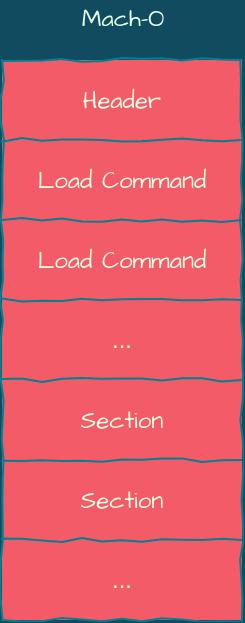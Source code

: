 <mxfile version="14.2.4" type="github" pages="2">
  <diagram id="kLP2BdOTn0ogQ7rsq4Yj" name="Page-1">
    <mxGraphModel dx="270" dy="321" grid="1" gridSize="10" guides="1" tooltips="1" connect="1" arrows="1" fold="1" page="0" pageScale="1" pageWidth="827" pageHeight="1169" background="#114B5F" math="0" shadow="0">
      <root>
        <mxCell id="0" />
        <mxCell id="1" parent="0" />
        <mxCell id="DcH6-fHPDkZ2MKy74Bkg-1" value="" style="shape=table;html=1;whiteSpace=wrap;startSize=0;container=1;collapsible=0;childLayout=tableLayout;comic=1;fillColor=#F45B69;strokeColor=#028090;fontColor=#E4FDE1;" vertex="1" parent="1">
          <mxGeometry x="540" y="190" width="120" height="280" as="geometry" />
        </mxCell>
        <mxCell id="DcH6-fHPDkZ2MKy74Bkg-2" value="" style="shape=partialRectangle;html=1;whiteSpace=wrap;collapsible=0;dropTarget=0;pointerEvents=0;fillColor=none;top=0;left=0;bottom=0;right=0;points=[[0,0.5],[1,0.5]];portConstraint=eastwest;strokeColor=#028090;fontColor=#E4FDE1;" vertex="1" parent="DcH6-fHPDkZ2MKy74Bkg-1">
          <mxGeometry width="120" height="40" as="geometry" />
        </mxCell>
        <mxCell id="DcH6-fHPDkZ2MKy74Bkg-3" value="&lt;font face=&quot;Architects Daughter&quot; data-font-src=&quot;https://fonts.googleapis.com/css?family=Architects+Daughter&quot;&gt;Header&lt;/font&gt;" style="shape=partialRectangle;html=1;whiteSpace=wrap;connectable=0;overflow=hidden;fillColor=none;top=0;left=0;bottom=0;right=0;strokeColor=#028090;fontColor=#E4FDE1;" vertex="1" parent="DcH6-fHPDkZ2MKy74Bkg-2">
          <mxGeometry width="120" height="40" as="geometry" />
        </mxCell>
        <mxCell id="DcH6-fHPDkZ2MKy74Bkg-4" value="" style="shape=partialRectangle;html=1;whiteSpace=wrap;collapsible=0;dropTarget=0;pointerEvents=0;fillColor=none;top=0;left=0;bottom=0;right=0;points=[[0,0.5],[1,0.5]];portConstraint=eastwest;strokeColor=#028090;fontColor=#E4FDE1;" vertex="1" parent="DcH6-fHPDkZ2MKy74Bkg-1">
          <mxGeometry y="40" width="120" height="40" as="geometry" />
        </mxCell>
        <mxCell id="DcH6-fHPDkZ2MKy74Bkg-5" value="&lt;span style=&quot;font-family: &amp;#34;architects daughter&amp;#34;&quot;&gt;Load Command&lt;/span&gt;" style="shape=partialRectangle;html=1;whiteSpace=wrap;connectable=0;overflow=hidden;fillColor=none;top=0;left=0;bottom=0;right=0;strokeColor=#028090;fontColor=#E4FDE1;" vertex="1" parent="DcH6-fHPDkZ2MKy74Bkg-4">
          <mxGeometry width="120" height="40" as="geometry" />
        </mxCell>
        <mxCell id="DcH6-fHPDkZ2MKy74Bkg-6" value="" style="shape=partialRectangle;html=1;whiteSpace=wrap;collapsible=0;dropTarget=0;pointerEvents=0;fillColor=none;top=0;left=0;bottom=0;right=0;points=[[0,0.5],[1,0.5]];portConstraint=eastwest;strokeColor=#028090;fontColor=#E4FDE1;" vertex="1" parent="DcH6-fHPDkZ2MKy74Bkg-1">
          <mxGeometry y="80" width="120" height="40" as="geometry" />
        </mxCell>
        <mxCell id="DcH6-fHPDkZ2MKy74Bkg-7" value="&lt;span style=&quot;font-family: &amp;#34;architects daughter&amp;#34;&quot;&gt;Load Command&lt;/span&gt;" style="shape=partialRectangle;html=1;whiteSpace=wrap;connectable=0;overflow=hidden;fillColor=none;top=0;left=0;bottom=0;right=0;strokeColor=#028090;fontColor=#E4FDE1;" vertex="1" parent="DcH6-fHPDkZ2MKy74Bkg-6">
          <mxGeometry width="120" height="40" as="geometry" />
        </mxCell>
        <mxCell id="DcH6-fHPDkZ2MKy74Bkg-8" value="" style="shape=partialRectangle;html=1;whiteSpace=wrap;collapsible=0;dropTarget=0;pointerEvents=0;fillColor=none;top=0;left=0;bottom=0;right=0;points=[[0,0.5],[1,0.5]];portConstraint=eastwest;strokeColor=#028090;fontColor=#E4FDE1;" vertex="1" parent="DcH6-fHPDkZ2MKy74Bkg-1">
          <mxGeometry y="120" width="120" height="40" as="geometry" />
        </mxCell>
        <mxCell id="DcH6-fHPDkZ2MKy74Bkg-9" value="..." style="shape=partialRectangle;html=1;whiteSpace=wrap;connectable=0;overflow=hidden;fillColor=none;top=0;left=0;bottom=0;right=0;strokeColor=#028090;fontColor=#E4FDE1;" vertex="1" parent="DcH6-fHPDkZ2MKy74Bkg-8">
          <mxGeometry width="120" height="40" as="geometry" />
        </mxCell>
        <mxCell id="DcH6-fHPDkZ2MKy74Bkg-10" value="" style="shape=partialRectangle;html=1;whiteSpace=wrap;collapsible=0;dropTarget=0;pointerEvents=0;fillColor=none;top=0;left=0;bottom=0;right=0;points=[[0,0.5],[1,0.5]];portConstraint=eastwest;strokeColor=#028090;fontColor=#E4FDE1;" vertex="1" parent="DcH6-fHPDkZ2MKy74Bkg-1">
          <mxGeometry y="160" width="120" height="40" as="geometry" />
        </mxCell>
        <mxCell id="DcH6-fHPDkZ2MKy74Bkg-11" value="&lt;span style=&quot;font-family: &amp;#34;architects daughter&amp;#34;&quot;&gt;Section&lt;/span&gt;" style="shape=partialRectangle;html=1;whiteSpace=wrap;connectable=0;overflow=hidden;fillColor=none;top=0;left=0;bottom=0;right=0;strokeColor=#028090;fontColor=#E4FDE1;" vertex="1" parent="DcH6-fHPDkZ2MKy74Bkg-10">
          <mxGeometry width="120" height="40" as="geometry" />
        </mxCell>
        <mxCell id="DcH6-fHPDkZ2MKy74Bkg-12" value="" style="shape=partialRectangle;html=1;whiteSpace=wrap;collapsible=0;dropTarget=0;pointerEvents=0;fillColor=none;top=0;left=0;bottom=0;right=0;points=[[0,0.5],[1,0.5]];portConstraint=eastwest;strokeColor=#028090;fontColor=#E4FDE1;" vertex="1" parent="DcH6-fHPDkZ2MKy74Bkg-1">
          <mxGeometry y="200" width="120" height="40" as="geometry" />
        </mxCell>
        <mxCell id="DcH6-fHPDkZ2MKy74Bkg-13" value="&lt;span style=&quot;font-family: &amp;#34;architects daughter&amp;#34;&quot;&gt;Section&lt;/span&gt;" style="shape=partialRectangle;html=1;whiteSpace=wrap;connectable=0;overflow=hidden;fillColor=none;top=0;left=0;bottom=0;right=0;strokeColor=#028090;fontColor=#E4FDE1;" vertex="1" parent="DcH6-fHPDkZ2MKy74Bkg-12">
          <mxGeometry width="120" height="40" as="geometry" />
        </mxCell>
        <mxCell id="DcH6-fHPDkZ2MKy74Bkg-14" value="" style="shape=partialRectangle;html=1;whiteSpace=wrap;collapsible=0;dropTarget=0;pointerEvents=0;fillColor=none;top=0;left=0;bottom=0;right=0;points=[[0,0.5],[1,0.5]];portConstraint=eastwest;strokeColor=#028090;fontColor=#E4FDE1;" vertex="1" parent="DcH6-fHPDkZ2MKy74Bkg-1">
          <mxGeometry y="240" width="120" height="40" as="geometry" />
        </mxCell>
        <mxCell id="DcH6-fHPDkZ2MKy74Bkg-15" value="..." style="shape=partialRectangle;html=1;whiteSpace=wrap;connectable=0;overflow=hidden;fillColor=none;top=0;left=0;bottom=0;right=0;strokeColor=#028090;fontColor=#E4FDE1;" vertex="1" parent="DcH6-fHPDkZ2MKy74Bkg-14">
          <mxGeometry width="120" height="40" as="geometry" />
        </mxCell>
        <mxCell id="DcH6-fHPDkZ2MKy74Bkg-16" value="Mach-O" style="text;html=1;align=center;verticalAlign=middle;resizable=0;points=[];autosize=1;fontColor=#E4FDE1;fontFamily=Architects Daughter;fontSource=https%3A%2F%2Ffonts.googleapis.com%2Fcss%3Ffamily%3DArchitects%2BDaughter;" vertex="1" parent="1">
          <mxGeometry x="570" y="160" width="60" height="20" as="geometry" />
        </mxCell>
      </root>
    </mxGraphModel>
  </diagram>
  <diagram id="sKZW60PV3cUoFSLiOSq4" name="Page-2">
    <mxGraphModel dx="1176" dy="738" grid="1" gridSize="10" guides="1" tooltips="1" connect="1" arrows="1" fold="1" page="1" pageScale="1" pageWidth="827" pageHeight="1169" background="#114B5F" math="0" shadow="0">
      <root>
        <mxCell id="YcNe39R3D3S5rr6-rrE4-0" />
        <mxCell id="YcNe39R3D3S5rr6-rrE4-1" parent="YcNe39R3D3S5rr6-rrE4-0" />
      </root>
    </mxGraphModel>
  </diagram>
</mxfile>
